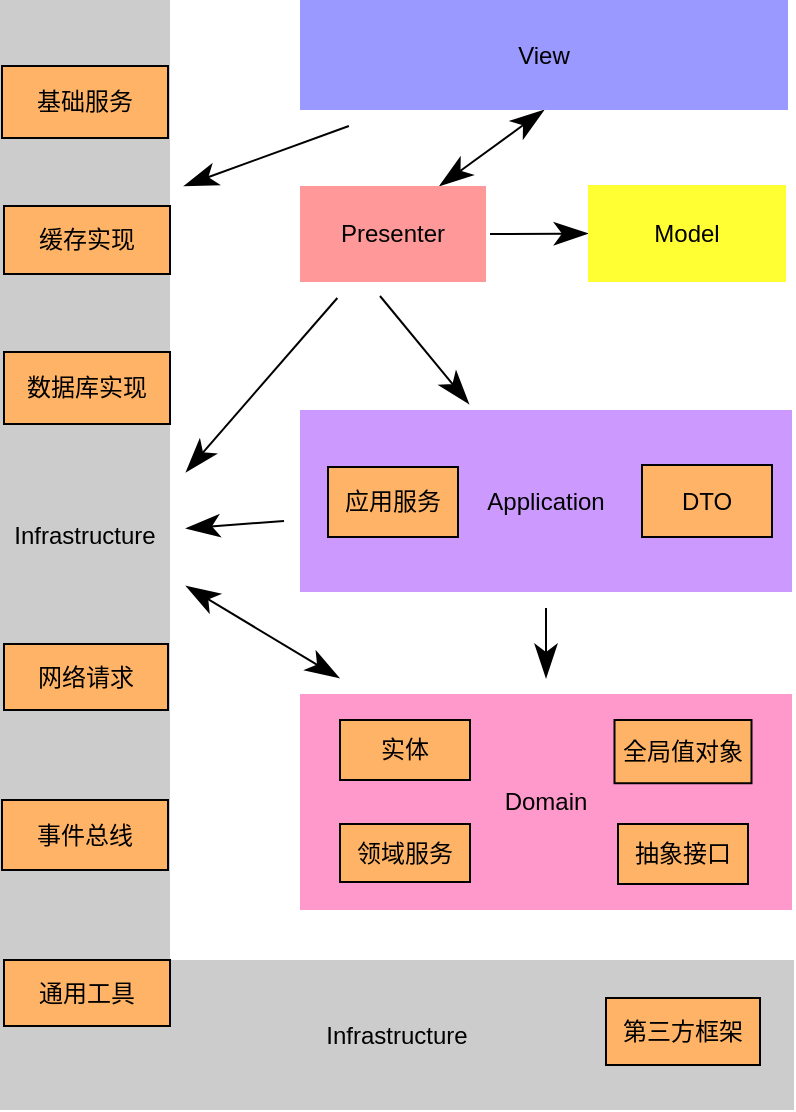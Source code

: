 <mxfile version="16.6.2" type="github">
  <diagram id="t8Y7ojLWVbgkkgcMnLQu" name="Page-1">
    <mxGraphModel dx="1186" dy="1314" grid="0" gridSize="10" guides="1" tooltips="1" connect="1" arrows="1" fold="1" page="0" pageScale="1" pageWidth="827" pageHeight="1169" math="0" shadow="0">
      <root>
        <mxCell id="0" />
        <mxCell id="1" parent="0" />
        <mxCell id="XVh-nW1gFpbEXCCd4CXo-67" value="" style="edgeStyle=none;curved=1;rounded=0;orthogonalLoop=1;jettySize=auto;html=1;fontFamily=Helvetica;fontSize=12;fontColor=#000000;startArrow=none;startFill=0;endArrow=classicThin;endFill=1;startSize=14;endSize=14;sourcePerimeterSpacing=8;targetPerimeterSpacing=8;strokeColor=#000000;" parent="1" source="XVh-nW1gFpbEXCCd4CXo-3" target="XVh-nW1gFpbEXCCd4CXo-5" edge="1">
          <mxGeometry relative="1" as="geometry" />
        </mxCell>
        <mxCell id="XVh-nW1gFpbEXCCd4CXo-75" style="edgeStyle=none;curved=1;rounded=0;orthogonalLoop=1;jettySize=auto;html=1;fontFamily=Helvetica;fontSize=12;fontColor=#000000;startArrow=none;startFill=0;endArrow=classicThin;endFill=1;startSize=14;endSize=14;sourcePerimeterSpacing=8;targetPerimeterSpacing=8;strokeColor=#000000;" parent="1" edge="1">
          <mxGeometry relative="1" as="geometry">
            <mxPoint x="-37" y="-470" as="sourcePoint" />
            <mxPoint x="7.485" y="-416" as="targetPoint" />
          </mxGeometry>
        </mxCell>
        <mxCell id="XVh-nW1gFpbEXCCd4CXo-3" value="Application" style="text;strokeColor=none;fillColor=#CC99FF;html=1;align=center;verticalAlign=middle;whiteSpace=wrap;rounded=0;hachureGap=4;fontFamily=Helvetica;fontSize=12;fontColor=#000000;" parent="1" vertex="1">
          <mxGeometry x="-77" y="-413" width="246" height="91" as="geometry" />
        </mxCell>
        <mxCell id="XVh-nW1gFpbEXCCd4CXo-66" value="" style="edgeStyle=none;curved=1;rounded=0;orthogonalLoop=1;jettySize=auto;html=1;fontFamily=Helvetica;fontSize=12;fontColor=#000000;startArrow=classicThin;startFill=1;endArrow=classicThin;endFill=1;startSize=14;endSize=14;sourcePerimeterSpacing=8;targetPerimeterSpacing=8;strokeColor=#000000;" parent="1" source="XVh-nW1gFpbEXCCd4CXo-4" edge="1">
          <mxGeometry relative="1" as="geometry">
            <mxPoint x="-134" y="-325" as="targetPoint" />
          </mxGeometry>
        </mxCell>
        <mxCell id="XVh-nW1gFpbEXCCd4CXo-71" value="" style="edgeStyle=none;curved=1;rounded=0;orthogonalLoop=1;jettySize=auto;html=1;fontFamily=Helvetica;fontSize=12;fontColor=#000000;startArrow=classicThin;startFill=1;endArrow=none;endFill=0;startSize=14;endSize=14;sourcePerimeterSpacing=8;targetPerimeterSpacing=8;strokeColor=#000000;" parent="1" source="XVh-nW1gFpbEXCCd4CXo-4" target="XVh-nW1gFpbEXCCd4CXo-3" edge="1">
          <mxGeometry relative="1" as="geometry" />
        </mxCell>
        <mxCell id="XVh-nW1gFpbEXCCd4CXo-4" value="Domain" style="text;strokeColor=none;fillColor=#FF99CC;html=1;align=center;verticalAlign=middle;whiteSpace=wrap;rounded=0;hachureGap=4;fontFamily=Helvetica;fontSize=12;fontColor=#000000;" parent="1" vertex="1">
          <mxGeometry x="-77" y="-271" width="246" height="108" as="geometry" />
        </mxCell>
        <mxCell id="XVh-nW1gFpbEXCCd4CXo-5" value="Infrastructure" style="text;strokeColor=none;fillColor=#CCCCCC;html=1;align=center;verticalAlign=middle;whiteSpace=wrap;rounded=0;hachureGap=4;fontFamily=Helvetica;fontSize=12;fontColor=#000000;" parent="1" vertex="1">
          <mxGeometry x="-227" y="-618" width="85" height="536" as="geometry" />
        </mxCell>
        <mxCell id="XVh-nW1gFpbEXCCd4CXo-6" value="Infrastructure" style="text;strokeColor=none;fillColor=#CCCCCC;html=1;align=center;verticalAlign=middle;whiteSpace=wrap;rounded=0;hachureGap=4;fontFamily=Helvetica;fontSize=12;fontColor=#000000;" parent="1" vertex="1">
          <mxGeometry x="-227" y="-138" width="397" height="75" as="geometry" />
        </mxCell>
        <mxCell id="XVh-nW1gFpbEXCCd4CXo-59" value="" style="edgeStyle=none;curved=1;rounded=0;orthogonalLoop=1;jettySize=auto;html=1;fontFamily=Helvetica;fontSize=12;fontColor=#000000;startArrow=none;startFill=0;endArrow=classicThin;endFill=1;startSize=14;endSize=14;sourcePerimeterSpacing=8;targetPerimeterSpacing=8;strokeColor=#000000;" parent="1" source="XVh-nW1gFpbEXCCd4CXo-9" edge="1">
          <mxGeometry relative="1" as="geometry">
            <mxPoint x="-135" y="-525" as="targetPoint" />
          </mxGeometry>
        </mxCell>
        <mxCell id="XVh-nW1gFpbEXCCd4CXo-76" value="" style="edgeStyle=none;curved=1;rounded=0;orthogonalLoop=1;jettySize=auto;html=1;fontFamily=Helvetica;fontSize=12;fontColor=#000000;startArrow=classicThin;startFill=1;endArrow=classicThin;endFill=1;startSize=14;endSize=14;sourcePerimeterSpacing=8;targetPerimeterSpacing=8;strokeColor=#000000;entryX=0.75;entryY=0;entryDx=0;entryDy=0;exitX=0.5;exitY=1;exitDx=0;exitDy=0;" parent="1" source="XVh-nW1gFpbEXCCd4CXo-9" target="XVh-nW1gFpbEXCCd4CXo-11" edge="1">
          <mxGeometry relative="1" as="geometry" />
        </mxCell>
        <mxCell id="XVh-nW1gFpbEXCCd4CXo-9" value="View" style="text;strokeColor=none;fillColor=#9999FF;html=1;align=center;verticalAlign=middle;whiteSpace=wrap;rounded=0;hachureGap=4;fontFamily=Helvetica;fontSize=12;fontColor=#000000;labelPosition=center;verticalLabelPosition=middle;labelBackgroundColor=none;" parent="1" vertex="1">
          <mxGeometry x="-77" y="-618" width="244" height="55" as="geometry" />
        </mxCell>
        <mxCell id="XVh-nW1gFpbEXCCd4CXo-58" value="" style="edgeStyle=none;curved=1;rounded=0;orthogonalLoop=1;jettySize=auto;html=1;fontFamily=Helvetica;fontSize=12;fontColor=#000000;startArrow=none;startFill=0;endArrow=classicThin;endFill=1;startSize=14;endSize=14;sourcePerimeterSpacing=8;targetPerimeterSpacing=8;strokeColor=#000000;" parent="1" source="XVh-nW1gFpbEXCCd4CXo-11" edge="1">
          <mxGeometry relative="1" as="geometry">
            <mxPoint x="-134" y="-382" as="targetPoint" />
          </mxGeometry>
        </mxCell>
        <mxCell id="XVh-nW1gFpbEXCCd4CXo-11" value="Presenter" style="text;strokeColor=none;fillColor=#FF9999;html=1;align=center;verticalAlign=middle;whiteSpace=wrap;rounded=0;hachureGap=4;fontFamily=Helvetica;fontSize=12;fontColor=#000000;labelPosition=center;verticalLabelPosition=middle;labelBackgroundColor=none;" parent="1" vertex="1">
          <mxGeometry x="-77" y="-525" width="93" height="48" as="geometry" />
        </mxCell>
        <mxCell id="XVh-nW1gFpbEXCCd4CXo-14" value="基础服务" style="text;strokeColor=default;fillColor=#FFB366;html=1;align=center;verticalAlign=middle;whiteSpace=wrap;rounded=0;labelBackgroundColor=none;hachureGap=4;fontFamily=Helvetica;fontSize=12;fontColor=#000000;" parent="1" vertex="1">
          <mxGeometry x="-226" y="-585" width="83" height="36" as="geometry" />
        </mxCell>
        <mxCell id="XVh-nW1gFpbEXCCd4CXo-15" value="数据库实现" style="text;strokeColor=default;fillColor=#FFB366;html=1;align=center;verticalAlign=middle;whiteSpace=wrap;rounded=0;labelBackgroundColor=none;hachureGap=4;fontFamily=Helvetica;fontSize=12;fontColor=#000000;" parent="1" vertex="1">
          <mxGeometry x="-225" y="-442" width="83" height="36" as="geometry" />
        </mxCell>
        <mxCell id="XVh-nW1gFpbEXCCd4CXo-16" value="缓存实现" style="text;strokeColor=default;fillColor=#FFB366;html=1;align=center;verticalAlign=middle;whiteSpace=wrap;rounded=0;labelBackgroundColor=none;hachureGap=4;fontFamily=Helvetica;fontSize=12;fontColor=#000000;" parent="1" vertex="1">
          <mxGeometry x="-225" y="-515" width="83" height="34" as="geometry" />
        </mxCell>
        <mxCell id="XVh-nW1gFpbEXCCd4CXo-17" value="第三方框架" style="text;strokeColor=default;fillColor=#FFB366;html=1;align=center;verticalAlign=middle;whiteSpace=wrap;rounded=0;labelBackgroundColor=none;hachureGap=4;fontFamily=Helvetica;fontSize=12;fontColor=#000000;" parent="1" vertex="1">
          <mxGeometry x="76" y="-119" width="77" height="33.5" as="geometry" />
        </mxCell>
        <mxCell id="XVh-nW1gFpbEXCCd4CXo-18" value="事件总线" style="text;strokeColor=default;fillColor=#FFB366;html=1;align=center;verticalAlign=middle;whiteSpace=wrap;rounded=0;labelBackgroundColor=none;hachureGap=4;fontFamily=Helvetica;fontSize=12;fontColor=#000000;" parent="1" vertex="1">
          <mxGeometry x="-226" y="-218" width="83" height="35" as="geometry" />
        </mxCell>
        <mxCell id="XVh-nW1gFpbEXCCd4CXo-19" value="网络请求" style="text;strokeColor=default;fillColor=#FFB366;html=1;align=center;verticalAlign=middle;whiteSpace=wrap;rounded=0;labelBackgroundColor=none;hachureGap=4;fontFamily=Helvetica;fontSize=12;fontColor=#000000;" parent="1" vertex="1">
          <mxGeometry x="-225" y="-296" width="82" height="33" as="geometry" />
        </mxCell>
        <mxCell id="XVh-nW1gFpbEXCCd4CXo-20" value="通用工具" style="text;strokeColor=default;fillColor=#FFB366;html=1;align=center;verticalAlign=middle;whiteSpace=wrap;rounded=0;labelBackgroundColor=none;hachureGap=4;fontFamily=Helvetica;fontSize=12;fontColor=#000000;" parent="1" vertex="1">
          <mxGeometry x="-225" y="-138" width="83" height="33" as="geometry" />
        </mxCell>
        <mxCell id="XVh-nW1gFpbEXCCd4CXo-42" value="实体" style="text;strokeColor=default;fillColor=#FFB366;html=1;align=center;verticalAlign=middle;whiteSpace=wrap;rounded=0;labelBackgroundColor=none;hachureGap=4;fontFamily=Helvetica;fontSize=12;fontColor=#000000;" parent="1" vertex="1">
          <mxGeometry x="-57" y="-258" width="65" height="30" as="geometry" />
        </mxCell>
        <mxCell id="XVh-nW1gFpbEXCCd4CXo-44" value="全局值对象" style="text;strokeColor=default;fillColor=#FFB366;html=1;align=center;verticalAlign=middle;whiteSpace=wrap;rounded=0;labelBackgroundColor=none;hachureGap=4;fontFamily=Helvetica;fontSize=12;fontColor=#000000;" parent="1" vertex="1">
          <mxGeometry x="80.25" y="-258" width="68.5" height="31.62" as="geometry" />
        </mxCell>
        <mxCell id="XVh-nW1gFpbEXCCd4CXo-45" value="领域服务" style="text;strokeColor=default;fillColor=#FFB366;html=1;align=center;verticalAlign=middle;whiteSpace=wrap;rounded=0;labelBackgroundColor=none;hachureGap=4;fontFamily=Helvetica;fontSize=12;fontColor=#000000;" parent="1" vertex="1">
          <mxGeometry x="-57" y="-206" width="65" height="29" as="geometry" />
        </mxCell>
        <mxCell id="XVh-nW1gFpbEXCCd4CXo-46" value="应用服务" style="text;strokeColor=default;fillColor=#FFB366;html=1;align=center;verticalAlign=middle;whiteSpace=wrap;rounded=0;labelBackgroundColor=none;hachureGap=4;fontFamily=Helvetica;fontSize=12;fontColor=#000000;" parent="1" vertex="1">
          <mxGeometry x="-63" y="-384.5" width="65" height="35" as="geometry" />
        </mxCell>
        <mxCell id="XVh-nW1gFpbEXCCd4CXo-78" value="" style="edgeStyle=none;curved=1;rounded=0;orthogonalLoop=1;jettySize=auto;html=1;fontFamily=Helvetica;fontSize=12;fontColor=#000000;startArrow=classicThin;startFill=1;endArrow=none;endFill=0;startSize=14;endSize=14;sourcePerimeterSpacing=8;targetPerimeterSpacing=8;strokeColor=#000000;exitX=0;exitY=0.5;exitDx=0;exitDy=0;" parent="1" source="XVh-nW1gFpbEXCCd4CXo-47" edge="1">
          <mxGeometry relative="1" as="geometry">
            <mxPoint x="18" y="-501" as="targetPoint" />
          </mxGeometry>
        </mxCell>
        <mxCell id="XVh-nW1gFpbEXCCd4CXo-47" value="Model" style="text;strokeColor=none;fillColor=#FFFF33;html=1;align=center;verticalAlign=middle;whiteSpace=wrap;rounded=0;hachureGap=4;fontFamily=Helvetica;fontSize=12;fontColor=#000000;labelPosition=center;verticalLabelPosition=middle;labelBackgroundColor=none;" parent="1" vertex="1">
          <mxGeometry x="67" y="-525.5" width="99" height="48.5" as="geometry" />
        </mxCell>
        <mxCell id="XVh-nW1gFpbEXCCd4CXo-52" value="DTO" style="text;strokeColor=default;fillColor=#FFB366;html=1;align=center;verticalAlign=middle;whiteSpace=wrap;rounded=0;labelBackgroundColor=none;hachureGap=4;fontFamily=Helvetica;fontSize=12;fontColor=#000000;" parent="1" vertex="1">
          <mxGeometry x="94" y="-385.5" width="65" height="36" as="geometry" />
        </mxCell>
        <mxCell id="XVh-nW1gFpbEXCCd4CXo-53" value="抽象接口" style="text;strokeColor=default;fillColor=#FFB366;html=1;align=center;verticalAlign=middle;whiteSpace=wrap;rounded=0;labelBackgroundColor=none;hachureGap=4;fontFamily=Helvetica;fontSize=12;fontColor=#000000;" parent="1" vertex="1">
          <mxGeometry x="82" y="-206" width="65" height="30" as="geometry" />
        </mxCell>
      </root>
    </mxGraphModel>
  </diagram>
</mxfile>
